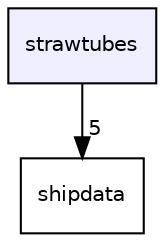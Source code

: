 digraph "strawtubes" {
  compound=true
  node [ fontsize="10", fontname="Helvetica"];
  edge [ labelfontsize="10", labelfontname="Helvetica"];
  dir_73d80d5249fb06c79662fe45263444fd [shape=box, label="strawtubes", style="filled", fillcolor="#eeeeff", pencolor="black", URL="dir_73d80d5249fb06c79662fe45263444fd.html"];
  dir_d32c3015c3e8f785dc4289736c132c3d [shape=box label="shipdata" URL="dir_d32c3015c3e8f785dc4289736c132c3d.html"];
  dir_73d80d5249fb06c79662fe45263444fd->dir_d32c3015c3e8f785dc4289736c132c3d [headlabel="5", labeldistance=1.5 headhref="dir_000017_000012.html"];
}
